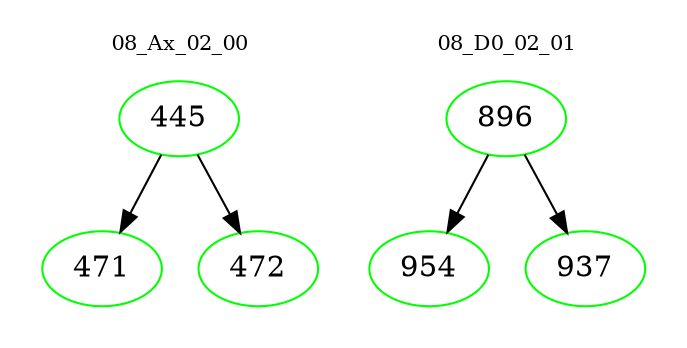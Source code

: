 digraph{
subgraph cluster_0 {
color = white
label = "08_Ax_02_00";
fontsize=10;
T0_445 [label="445", color="green"]
T0_445 -> T0_471 [color="black"]
T0_471 [label="471", color="green"]
T0_445 -> T0_472 [color="black"]
T0_472 [label="472", color="green"]
}
subgraph cluster_1 {
color = white
label = "08_D0_02_01";
fontsize=10;
T1_896 [label="896", color="green"]
T1_896 -> T1_954 [color="black"]
T1_954 [label="954", color="green"]
T1_896 -> T1_937 [color="black"]
T1_937 [label="937", color="green"]
}
}
